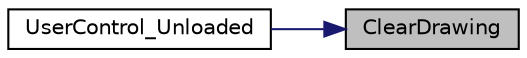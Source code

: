 digraph "ClearDrawing"
{
 // LATEX_PDF_SIZE
  edge [fontname="Helvetica",fontsize="10",labelfontname="Helvetica",labelfontsize="10"];
  node [fontname="Helvetica",fontsize="10",shape=record];
  rankdir="RL";
  Node12 [label="ClearDrawing",height=0.2,width=0.4,color="black", fillcolor="grey75", style="filled", fontcolor="black",tooltip=" "];
  Node12 -> Node13 [dir="back",color="midnightblue",fontsize="10",style="solid",fontname="Helvetica"];
  Node13 [label="UserControl_Unloaded",height=0.2,width=0.4,color="black", fillcolor="white", style="filled",URL="$classviolet_1_1UserControl1.html#acfbf0981380b99cda2d996569cebf79b",tooltip="關閉時,轉成圖片"];
}
